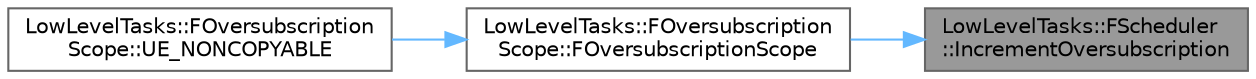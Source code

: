 digraph "LowLevelTasks::FScheduler::IncrementOversubscription"
{
 // INTERACTIVE_SVG=YES
 // LATEX_PDF_SIZE
  bgcolor="transparent";
  edge [fontname=Helvetica,fontsize=10,labelfontname=Helvetica,labelfontsize=10];
  node [fontname=Helvetica,fontsize=10,shape=box,height=0.2,width=0.4];
  rankdir="RL";
  Node1 [id="Node000001",label="LowLevelTasks::FScheduler\l::IncrementOversubscription",height=0.2,width=0.4,color="gray40", fillcolor="grey60", style="filled", fontcolor="black",tooltip=" "];
  Node1 -> Node2 [id="edge1_Node000001_Node000002",dir="back",color="steelblue1",style="solid",tooltip=" "];
  Node2 [id="Node000002",label="LowLevelTasks::FOversubscription\lScope::FOversubscriptionScope",height=0.2,width=0.4,color="grey40", fillcolor="white", style="filled",URL="$d0/d99/classLowLevelTasks_1_1FOversubscriptionScope.html#a35f07baf58fa4cf683ce6f23c66db08c",tooltip=" "];
  Node2 -> Node3 [id="edge2_Node000002_Node000003",dir="back",color="steelblue1",style="solid",tooltip=" "];
  Node3 [id="Node000003",label="LowLevelTasks::FOversubscription\lScope::UE_NONCOPYABLE",height=0.2,width=0.4,color="grey40", fillcolor="white", style="filled",URL="$d0/d99/classLowLevelTasks_1_1FOversubscriptionScope.html#accc3de216ba7f66257acc30f8c4cfd55",tooltip=" "];
}
